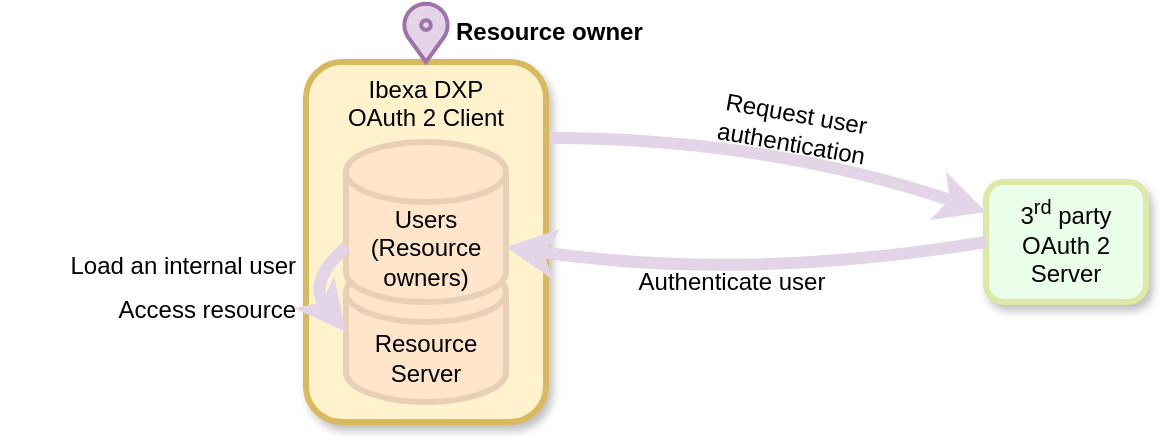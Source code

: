 <mxfile version="23.1.5" type="device">
  <diagram name="Page-1" id="HCu4IDgJjuJ1dES_PF9C">
    <mxGraphModel dx="1604" dy="796" grid="1" gridSize="10" guides="1" tooltips="1" connect="1" arrows="1" fold="1" page="1" pageScale="1" pageWidth="1169" pageHeight="827" math="0" shadow="0">
      <root>
        <mxCell id="0" />
        <mxCell id="1" parent="0" />
        <mxCell id="LfG-qxr215mkKre9bOdj-2" value="Ibexa DXP&lt;br&gt;OAuth 2 Client" style="rounded=1;whiteSpace=wrap;horizontal=1;verticalAlign=top;shadow=1;fillColor=#FFF2CC;strokeWidth=3;strokeColor=#D8B95D;html=1;" parent="1" vertex="1">
          <mxGeometry x="-1000" y="50" width="120" height="180" as="geometry" />
        </mxCell>
        <mxCell id="LfG-qxr215mkKre9bOdj-3" value="Resource&lt;br&gt;Server" style="shape=cylinder3;whiteSpace=wrap;html=1;boundedLbl=1;backgroundOutline=1;size=15;fillColor=#ffe5c9;strokeColor=#E8D0B7;strokeWidth=3;" parent="1" vertex="1">
          <mxGeometry x="-980" y="150" width="80" height="70" as="geometry" />
        </mxCell>
        <mxCell id="LfG-qxr215mkKre9bOdj-4" value="Users&lt;br&gt;(Resource owners)" style="shape=cylinder3;whiteSpace=wrap;html=1;boundedLbl=1;backgroundOutline=1;size=15;fillColor=#ffe5c9;strokeColor=#E8D0B7;strokeWidth=3;" parent="1" vertex="1">
          <mxGeometry x="-980" y="90" width="80" height="80" as="geometry" />
        </mxCell>
        <mxCell id="LfG-qxr215mkKre9bOdj-5" value="3&lt;sup&gt;rd&lt;/sup&gt; party&lt;br&gt;OAuth 2 Server" style="rounded=1;whiteSpace=wrap;html=1;shadow=1;fillColor=#EAFFE9;strokeWidth=3;strokeColor=#DDE9A7;" parent="1" vertex="1">
          <mxGeometry x="-660" y="110" width="80" height="60" as="geometry" />
        </mxCell>
        <mxCell id="LfG-qxr215mkKre9bOdj-6" value="Authenticate user" style="text;html=1;align=center;verticalAlign=middle;whiteSpace=wrap;rounded=0;" parent="1" vertex="1">
          <mxGeometry x="-837" y="145" width="100" height="30" as="geometry" />
        </mxCell>
        <mxCell id="LfG-qxr215mkKre9bOdj-7" value="Request user authentication" style="text;html=1;align=center;verticalAlign=middle;whiteSpace=wrap;rounded=0;rotation=10;" parent="1" vertex="1">
          <mxGeometry x="-786" y="68" width="60" height="30" as="geometry" />
        </mxCell>
        <mxCell id="LfG-qxr215mkKre9bOdj-8" value="&lt;p style=&quot;line-height: 180%;&quot;&gt;Load an internal user&lt;br&gt;Access resource&lt;/p&gt;" style="text;html=1;align=right;verticalAlign=middle;whiteSpace=wrap;rounded=0;" parent="1" vertex="1">
          <mxGeometry x="-1153" y="148" width="150" height="30" as="geometry" />
        </mxCell>
        <mxCell id="LfG-qxr215mkKre9bOdj-9" value="" style="endArrow=classic;html=1;rounded=0;exitX=1.017;exitY=0.211;exitDx=0;exitDy=0;exitPerimeter=0;entryX=0;entryY=0.25;entryDx=0;entryDy=0;curved=1;strokeColor=#E4D4E8;strokeWidth=6;" parent="1" source="LfG-qxr215mkKre9bOdj-2" target="LfG-qxr215mkKre9bOdj-5" edge="1">
          <mxGeometry width="50" height="50" relative="1" as="geometry">
            <mxPoint x="-560" y="290" as="sourcePoint" />
            <mxPoint x="-510" y="240" as="targetPoint" />
            <Array as="points">
              <mxPoint x="-770" y="88" />
            </Array>
          </mxGeometry>
        </mxCell>
        <mxCell id="LfG-qxr215mkKre9bOdj-10" value="" style="endArrow=classic;html=1;rounded=0;exitX=0;exitY=0.5;exitDx=0;exitDy=0;entryX=1;entryY=0;entryDx=0;entryDy=52.5;entryPerimeter=0;curved=1;strokeColor=#E4D4E8;strokeWidth=6;" parent="1" source="LfG-qxr215mkKre9bOdj-5" target="LfG-qxr215mkKre9bOdj-4" edge="1">
          <mxGeometry width="50" height="50" relative="1" as="geometry">
            <mxPoint x="-560" y="290" as="sourcePoint" />
            <mxPoint x="-510" y="240" as="targetPoint" />
            <Array as="points">
              <mxPoint x="-780" y="160" />
            </Array>
          </mxGeometry>
        </mxCell>
        <mxCell id="LfG-qxr215mkKre9bOdj-11" value="" style="endArrow=classic;html=1;rounded=0;exitX=0;exitY=0;exitDx=0;exitDy=52.5;exitPerimeter=0;entryX=0;entryY=0.5;entryDx=0;entryDy=0;entryPerimeter=0;curved=1;strokeColor=#E4D4E8;strokeWidth=6;" parent="1" source="LfG-qxr215mkKre9bOdj-4" target="LfG-qxr215mkKre9bOdj-3" edge="1">
          <mxGeometry width="50" height="50" relative="1" as="geometry">
            <mxPoint x="-560" y="290" as="sourcePoint" />
            <mxPoint x="-510" y="240" as="targetPoint" />
            <Array as="points">
              <mxPoint x="-1000" y="160" />
            </Array>
          </mxGeometry>
        </mxCell>
        <mxCell id="LfG-qxr215mkKre9bOdj-12" value="" style="html=1;verticalLabelPosition=bottom;align=center;labelBackgroundColor=#ffffff;verticalAlign=top;strokeWidth=2;strokeColor=#9D73AA;shadow=0;dashed=0;shape=mxgraph.ios7.icons.location;fillColor=#E4D4E8;" parent="1" vertex="1">
          <mxGeometry x="-952" y="20" width="24" height="30" as="geometry" />
        </mxCell>
        <mxCell id="LfG-qxr215mkKre9bOdj-13" value="Resource owner" style="text;html=1;align=left;verticalAlign=middle;whiteSpace=wrap;rounded=0;fontStyle=1" parent="1" vertex="1">
          <mxGeometry x="-927" y="20" width="97" height="30" as="geometry" />
        </mxCell>
      </root>
    </mxGraphModel>
  </diagram>
</mxfile>
